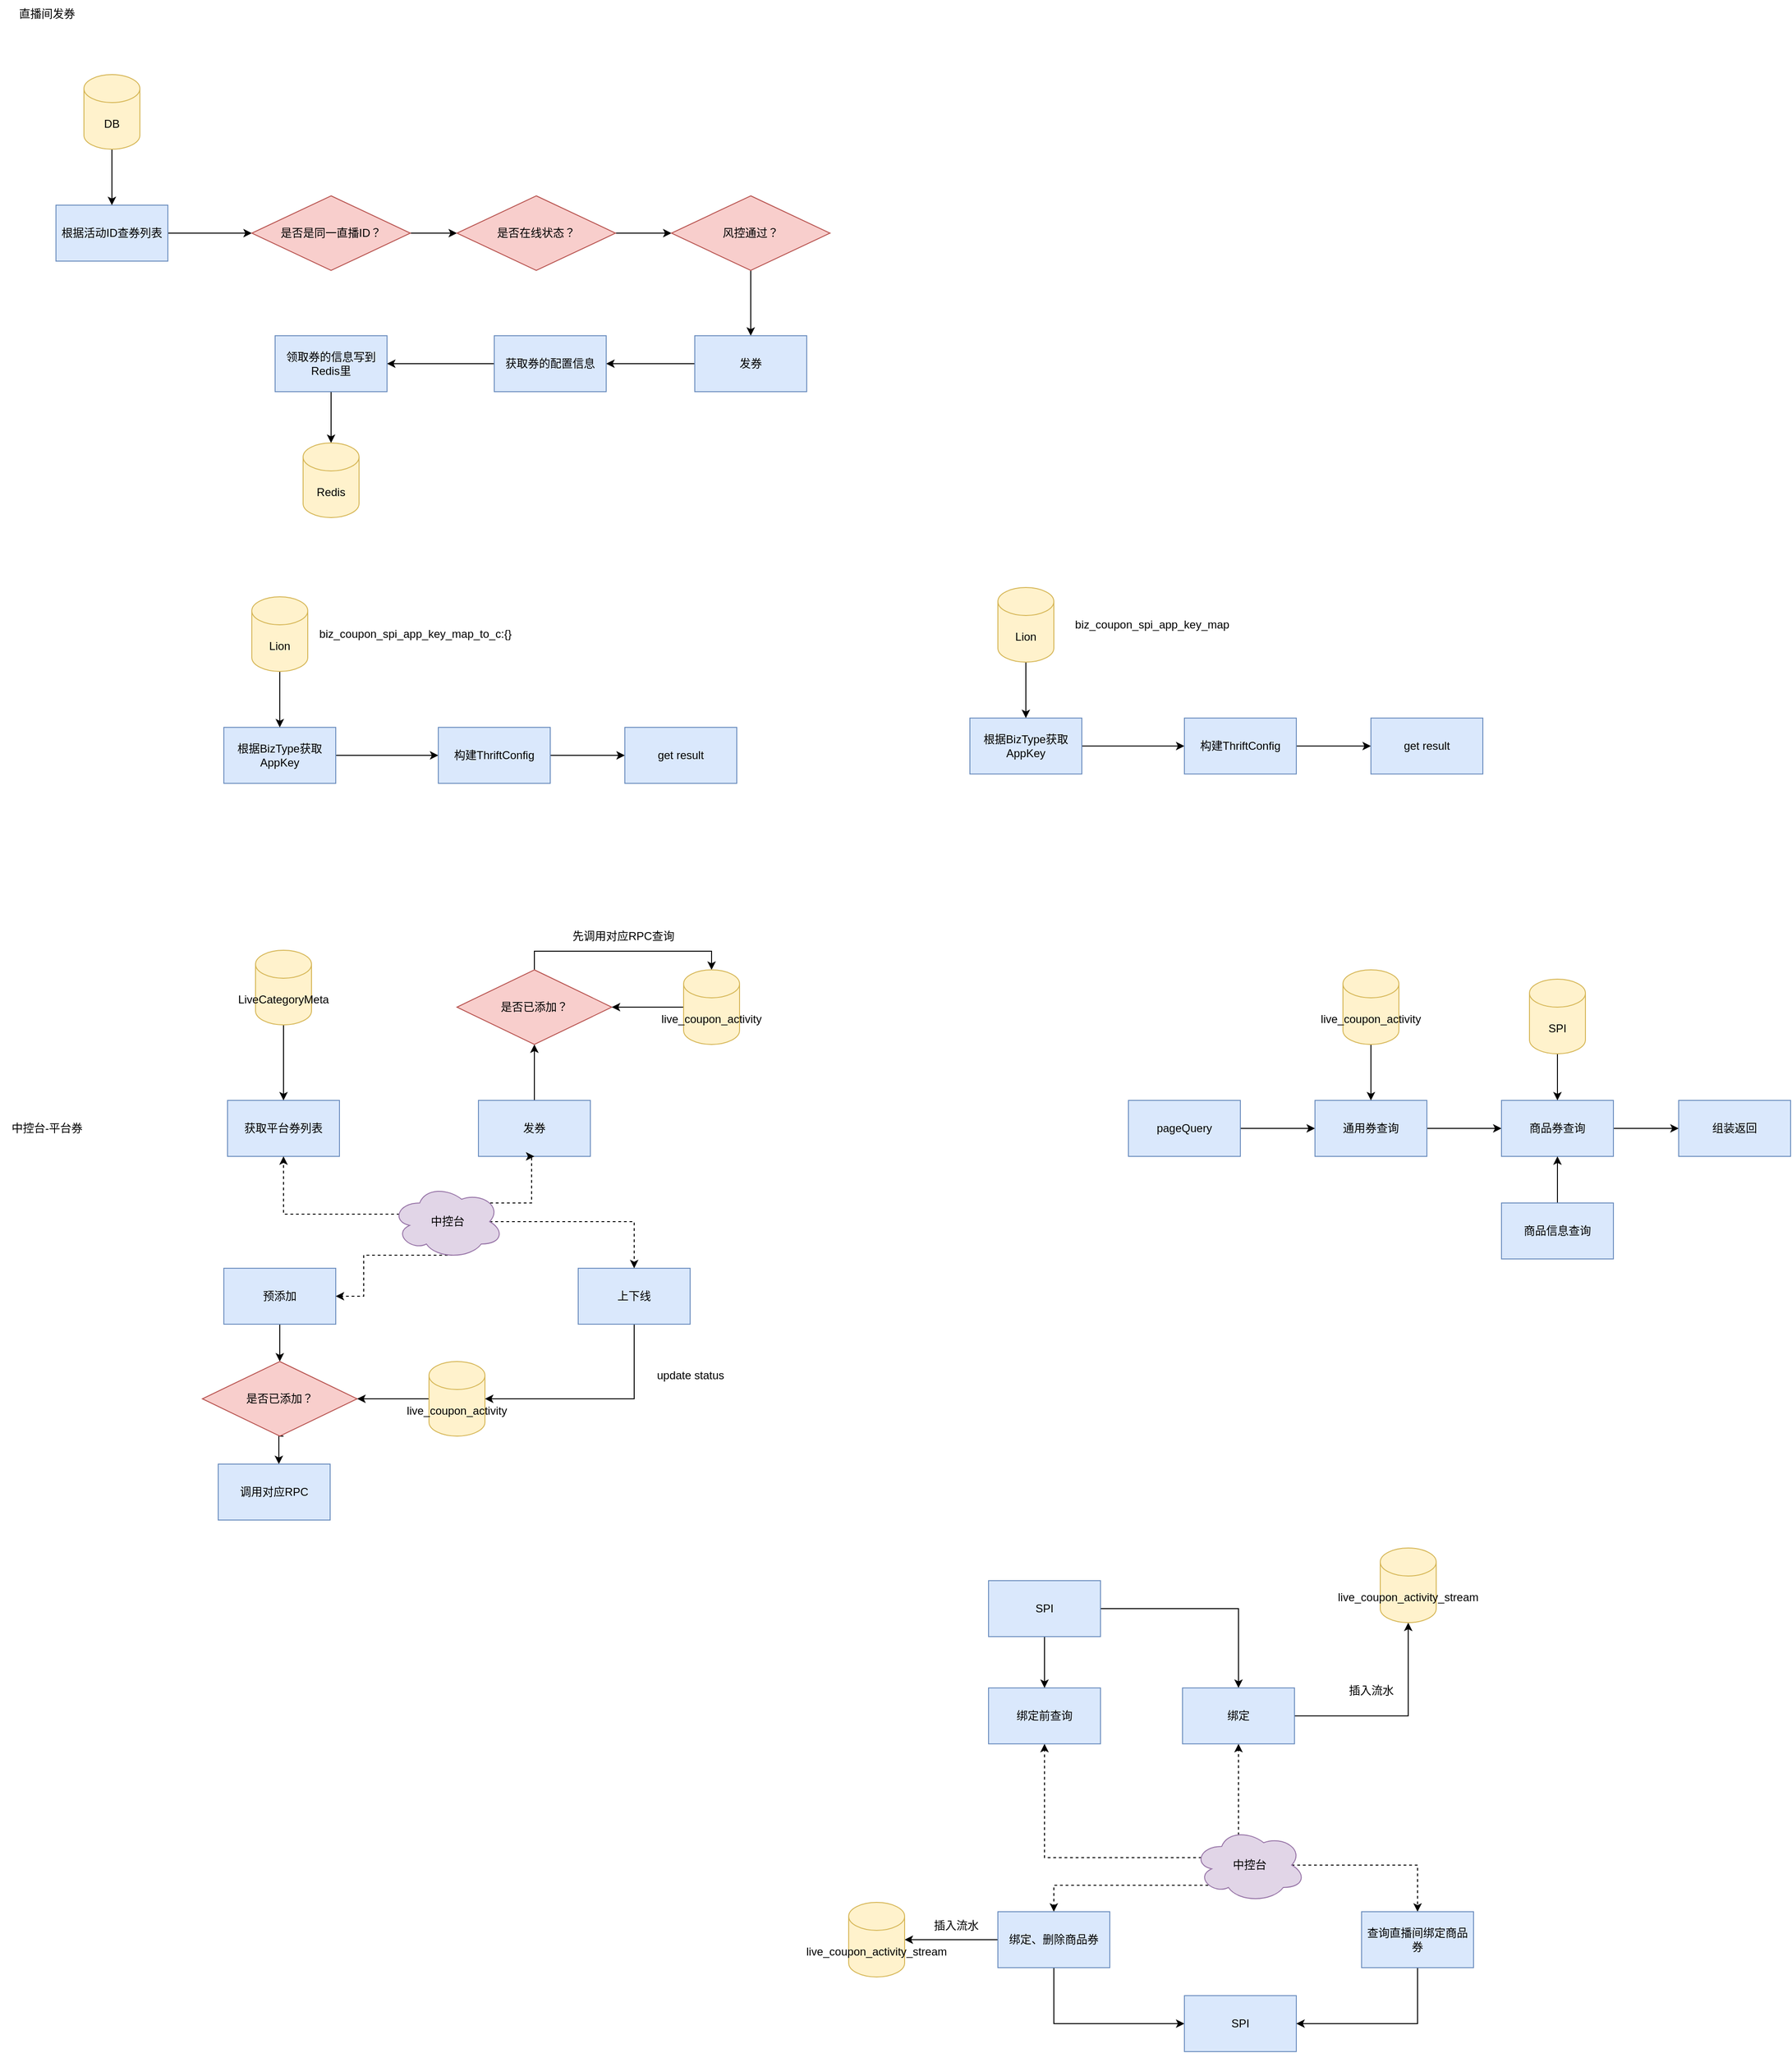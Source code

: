 <mxfile version="21.7.5" type="github">
  <diagram name="第 1 页" id="zgr502I-thZL9eDrCSQo">
    <mxGraphModel dx="2074" dy="1150" grid="1" gridSize="10" guides="1" tooltips="1" connect="1" arrows="1" fold="1" page="0" pageScale="1" pageWidth="827" pageHeight="1169" math="0" shadow="0">
      <root>
        <mxCell id="0" />
        <mxCell id="1" parent="0" />
        <mxCell id="zJy86OhnqWDiOwuOmrXa-5" style="edgeStyle=orthogonalEdgeStyle;rounded=0;orthogonalLoop=1;jettySize=auto;html=1;exitX=1;exitY=0.5;exitDx=0;exitDy=0;entryX=0;entryY=0.5;entryDx=0;entryDy=0;" parent="1" source="zJy86OhnqWDiOwuOmrXa-1" target="zJy86OhnqWDiOwuOmrXa-3" edge="1">
          <mxGeometry relative="1" as="geometry" />
        </mxCell>
        <mxCell id="zJy86OhnqWDiOwuOmrXa-1" value="根据活动ID查券列表" style="rounded=0;whiteSpace=wrap;html=1;fillColor=#dae8fc;strokeColor=#6c8ebf;" parent="1" vertex="1">
          <mxGeometry x="110" y="290" width="120" height="60" as="geometry" />
        </mxCell>
        <mxCell id="zJy86OhnqWDiOwuOmrXa-2" value="直播间发券" style="text;html=1;align=center;verticalAlign=middle;resizable=0;points=[];autosize=1;strokeColor=none;fillColor=none;" parent="1" vertex="1">
          <mxGeometry x="60" y="70" width="80" height="30" as="geometry" />
        </mxCell>
        <mxCell id="zJy86OhnqWDiOwuOmrXa-6" style="edgeStyle=orthogonalEdgeStyle;rounded=0;orthogonalLoop=1;jettySize=auto;html=1;exitX=1;exitY=0.5;exitDx=0;exitDy=0;entryX=0;entryY=0.5;entryDx=0;entryDy=0;" parent="1" source="zJy86OhnqWDiOwuOmrXa-3" target="zJy86OhnqWDiOwuOmrXa-4" edge="1">
          <mxGeometry relative="1" as="geometry" />
        </mxCell>
        <mxCell id="zJy86OhnqWDiOwuOmrXa-3" value="是否是同一直播ID？" style="rhombus;whiteSpace=wrap;html=1;fillColor=#f8cecc;strokeColor=#b85450;" parent="1" vertex="1">
          <mxGeometry x="320" y="280" width="170" height="80" as="geometry" />
        </mxCell>
        <mxCell id="zJy86OhnqWDiOwuOmrXa-8" style="edgeStyle=orthogonalEdgeStyle;rounded=0;orthogonalLoop=1;jettySize=auto;html=1;exitX=1;exitY=0.5;exitDx=0;exitDy=0;entryX=0;entryY=0.5;entryDx=0;entryDy=0;" parent="1" source="zJy86OhnqWDiOwuOmrXa-4" target="zJy86OhnqWDiOwuOmrXa-7" edge="1">
          <mxGeometry relative="1" as="geometry" />
        </mxCell>
        <mxCell id="zJy86OhnqWDiOwuOmrXa-4" value="是否在线状态？" style="rhombus;whiteSpace=wrap;html=1;fillColor=#f8cecc;strokeColor=#b85450;" parent="1" vertex="1">
          <mxGeometry x="540" y="280" width="170" height="80" as="geometry" />
        </mxCell>
        <mxCell id="zJy86OhnqWDiOwuOmrXa-13" style="edgeStyle=orthogonalEdgeStyle;rounded=0;orthogonalLoop=1;jettySize=auto;html=1;exitX=0.5;exitY=1;exitDx=0;exitDy=0;entryX=0.5;entryY=0;entryDx=0;entryDy=0;" parent="1" source="zJy86OhnqWDiOwuOmrXa-7" target="zJy86OhnqWDiOwuOmrXa-11" edge="1">
          <mxGeometry relative="1" as="geometry" />
        </mxCell>
        <mxCell id="zJy86OhnqWDiOwuOmrXa-7" value="风控通过？" style="rhombus;whiteSpace=wrap;html=1;fillColor=#f8cecc;strokeColor=#b85450;" parent="1" vertex="1">
          <mxGeometry x="770" y="280" width="170" height="80" as="geometry" />
        </mxCell>
        <mxCell id="zJy86OhnqWDiOwuOmrXa-10" style="edgeStyle=orthogonalEdgeStyle;rounded=0;orthogonalLoop=1;jettySize=auto;html=1;exitX=0.5;exitY=1;exitDx=0;exitDy=0;exitPerimeter=0;entryX=0.5;entryY=0;entryDx=0;entryDy=0;" parent="1" source="zJy86OhnqWDiOwuOmrXa-9" target="zJy86OhnqWDiOwuOmrXa-1" edge="1">
          <mxGeometry relative="1" as="geometry" />
        </mxCell>
        <mxCell id="zJy86OhnqWDiOwuOmrXa-9" value="DB" style="shape=cylinder3;whiteSpace=wrap;html=1;boundedLbl=1;backgroundOutline=1;size=15;fillColor=#fff2cc;strokeColor=#d6b656;" parent="1" vertex="1">
          <mxGeometry x="140" y="150" width="60" height="80" as="geometry" />
        </mxCell>
        <mxCell id="zJy86OhnqWDiOwuOmrXa-14" style="edgeStyle=orthogonalEdgeStyle;rounded=0;orthogonalLoop=1;jettySize=auto;html=1;exitX=0;exitY=0.5;exitDx=0;exitDy=0;entryX=1;entryY=0.5;entryDx=0;entryDy=0;" parent="1" source="zJy86OhnqWDiOwuOmrXa-11" target="zJy86OhnqWDiOwuOmrXa-12" edge="1">
          <mxGeometry relative="1" as="geometry" />
        </mxCell>
        <mxCell id="zJy86OhnqWDiOwuOmrXa-11" value="发券" style="rounded=0;whiteSpace=wrap;html=1;fillColor=#dae8fc;strokeColor=#6c8ebf;" parent="1" vertex="1">
          <mxGeometry x="795" y="430" width="120" height="60" as="geometry" />
        </mxCell>
        <mxCell id="zJy86OhnqWDiOwuOmrXa-18" style="edgeStyle=orthogonalEdgeStyle;rounded=0;orthogonalLoop=1;jettySize=auto;html=1;exitX=0;exitY=0.5;exitDx=0;exitDy=0;entryX=1;entryY=0.5;entryDx=0;entryDy=0;" parent="1" source="zJy86OhnqWDiOwuOmrXa-12" target="zJy86OhnqWDiOwuOmrXa-15" edge="1">
          <mxGeometry relative="1" as="geometry" />
        </mxCell>
        <mxCell id="zJy86OhnqWDiOwuOmrXa-12" value="获取券的配置信息" style="rounded=0;whiteSpace=wrap;html=1;fillColor=#dae8fc;strokeColor=#6c8ebf;" parent="1" vertex="1">
          <mxGeometry x="580" y="430" width="120" height="60" as="geometry" />
        </mxCell>
        <mxCell id="zJy86OhnqWDiOwuOmrXa-17" style="edgeStyle=orthogonalEdgeStyle;rounded=0;orthogonalLoop=1;jettySize=auto;html=1;exitX=0.5;exitY=1;exitDx=0;exitDy=0;entryX=0.5;entryY=0;entryDx=0;entryDy=0;entryPerimeter=0;" parent="1" source="zJy86OhnqWDiOwuOmrXa-15" target="zJy86OhnqWDiOwuOmrXa-16" edge="1">
          <mxGeometry relative="1" as="geometry" />
        </mxCell>
        <mxCell id="zJy86OhnqWDiOwuOmrXa-15" value="领取券的信息写到Redis里" style="rounded=0;whiteSpace=wrap;html=1;fillColor=#dae8fc;strokeColor=#6c8ebf;" parent="1" vertex="1">
          <mxGeometry x="345" y="430" width="120" height="60" as="geometry" />
        </mxCell>
        <mxCell id="zJy86OhnqWDiOwuOmrXa-16" value="Redis" style="shape=cylinder3;whiteSpace=wrap;html=1;boundedLbl=1;backgroundOutline=1;size=15;fillColor=#fff2cc;strokeColor=#d6b656;" parent="1" vertex="1">
          <mxGeometry x="375" y="545" width="60" height="80" as="geometry" />
        </mxCell>
        <mxCell id="P3cI4czv0VAM7IYChO-c-7" style="edgeStyle=orthogonalEdgeStyle;rounded=0;orthogonalLoop=1;jettySize=auto;html=1;exitX=1;exitY=0.5;exitDx=0;exitDy=0;entryX=0;entryY=0.5;entryDx=0;entryDy=0;" edge="1" parent="1" source="P3cI4czv0VAM7IYChO-c-1" target="P3cI4czv0VAM7IYChO-c-6">
          <mxGeometry relative="1" as="geometry" />
        </mxCell>
        <mxCell id="P3cI4czv0VAM7IYChO-c-1" value="根据BizType获取AppKey" style="rounded=0;whiteSpace=wrap;html=1;fillColor=#dae8fc;strokeColor=#6c8ebf;" vertex="1" parent="1">
          <mxGeometry x="290" y="850" width="120" height="60" as="geometry" />
        </mxCell>
        <mxCell id="P3cI4czv0VAM7IYChO-c-5" style="edgeStyle=orthogonalEdgeStyle;rounded=0;orthogonalLoop=1;jettySize=auto;html=1;exitX=0.5;exitY=1;exitDx=0;exitDy=0;exitPerimeter=0;entryX=0.5;entryY=0;entryDx=0;entryDy=0;" edge="1" parent="1" source="P3cI4czv0VAM7IYChO-c-2" target="P3cI4czv0VAM7IYChO-c-1">
          <mxGeometry relative="1" as="geometry" />
        </mxCell>
        <mxCell id="P3cI4czv0VAM7IYChO-c-2" value="Lion" style="shape=cylinder3;whiteSpace=wrap;html=1;boundedLbl=1;backgroundOutline=1;size=15;fillColor=#fff2cc;strokeColor=#d6b656;" vertex="1" parent="1">
          <mxGeometry x="320" y="710" width="60" height="80" as="geometry" />
        </mxCell>
        <mxCell id="P3cI4czv0VAM7IYChO-c-4" value="biz_coupon_spi_app_key_map_to_c:{}" style="text;html=1;align=center;verticalAlign=middle;resizable=0;points=[];autosize=1;strokeColor=none;fillColor=none;" vertex="1" parent="1">
          <mxGeometry x="380" y="735" width="230" height="30" as="geometry" />
        </mxCell>
        <mxCell id="P3cI4czv0VAM7IYChO-c-9" style="edgeStyle=orthogonalEdgeStyle;rounded=0;orthogonalLoop=1;jettySize=auto;html=1;exitX=1;exitY=0.5;exitDx=0;exitDy=0;entryX=0;entryY=0.5;entryDx=0;entryDy=0;" edge="1" parent="1" source="P3cI4czv0VAM7IYChO-c-6" target="P3cI4czv0VAM7IYChO-c-8">
          <mxGeometry relative="1" as="geometry" />
        </mxCell>
        <mxCell id="P3cI4czv0VAM7IYChO-c-6" value="构建ThriftConfig" style="rounded=0;whiteSpace=wrap;html=1;fillColor=#dae8fc;strokeColor=#6c8ebf;" vertex="1" parent="1">
          <mxGeometry x="520" y="850" width="120" height="60" as="geometry" />
        </mxCell>
        <mxCell id="P3cI4czv0VAM7IYChO-c-8" value="get result" style="rounded=0;whiteSpace=wrap;html=1;fillColor=#dae8fc;strokeColor=#6c8ebf;" vertex="1" parent="1">
          <mxGeometry x="720" y="850" width="120" height="60" as="geometry" />
        </mxCell>
        <mxCell id="P3cI4czv0VAM7IYChO-c-10" style="edgeStyle=orthogonalEdgeStyle;rounded=0;orthogonalLoop=1;jettySize=auto;html=1;exitX=1;exitY=0.5;exitDx=0;exitDy=0;entryX=0;entryY=0.5;entryDx=0;entryDy=0;" edge="1" parent="1" source="P3cI4czv0VAM7IYChO-c-11" target="P3cI4czv0VAM7IYChO-c-16">
          <mxGeometry relative="1" as="geometry" />
        </mxCell>
        <mxCell id="P3cI4czv0VAM7IYChO-c-11" value="根据BizType获取AppKey" style="rounded=0;whiteSpace=wrap;html=1;fillColor=#dae8fc;strokeColor=#6c8ebf;" vertex="1" parent="1">
          <mxGeometry x="1090" y="840" width="120" height="60" as="geometry" />
        </mxCell>
        <mxCell id="P3cI4czv0VAM7IYChO-c-12" style="edgeStyle=orthogonalEdgeStyle;rounded=0;orthogonalLoop=1;jettySize=auto;html=1;exitX=0.5;exitY=1;exitDx=0;exitDy=0;exitPerimeter=0;entryX=0.5;entryY=0;entryDx=0;entryDy=0;" edge="1" parent="1" source="P3cI4czv0VAM7IYChO-c-13" target="P3cI4czv0VAM7IYChO-c-11">
          <mxGeometry relative="1" as="geometry" />
        </mxCell>
        <mxCell id="P3cI4czv0VAM7IYChO-c-13" value="Lion" style="shape=cylinder3;whiteSpace=wrap;html=1;boundedLbl=1;backgroundOutline=1;size=15;fillColor=#fff2cc;strokeColor=#d6b656;" vertex="1" parent="1">
          <mxGeometry x="1120" y="700" width="60" height="80" as="geometry" />
        </mxCell>
        <mxCell id="P3cI4czv0VAM7IYChO-c-14" value="biz_coupon_spi_app_key_map" style="text;html=1;align=center;verticalAlign=middle;resizable=0;points=[];autosize=1;strokeColor=none;fillColor=none;" vertex="1" parent="1">
          <mxGeometry x="1190" y="725" width="190" height="30" as="geometry" />
        </mxCell>
        <mxCell id="P3cI4czv0VAM7IYChO-c-15" style="edgeStyle=orthogonalEdgeStyle;rounded=0;orthogonalLoop=1;jettySize=auto;html=1;exitX=1;exitY=0.5;exitDx=0;exitDy=0;entryX=0;entryY=0.5;entryDx=0;entryDy=0;" edge="1" parent="1" source="P3cI4czv0VAM7IYChO-c-16" target="P3cI4czv0VAM7IYChO-c-17">
          <mxGeometry relative="1" as="geometry" />
        </mxCell>
        <mxCell id="P3cI4czv0VAM7IYChO-c-16" value="构建ThriftConfig" style="rounded=0;whiteSpace=wrap;html=1;fillColor=#dae8fc;strokeColor=#6c8ebf;" vertex="1" parent="1">
          <mxGeometry x="1320" y="840" width="120" height="60" as="geometry" />
        </mxCell>
        <mxCell id="P3cI4czv0VAM7IYChO-c-17" value="get result" style="rounded=0;whiteSpace=wrap;html=1;fillColor=#dae8fc;strokeColor=#6c8ebf;" vertex="1" parent="1">
          <mxGeometry x="1520" y="840" width="120" height="60" as="geometry" />
        </mxCell>
        <mxCell id="P3cI4czv0VAM7IYChO-c-18" value="中控台-平台券" style="text;html=1;align=center;verticalAlign=middle;resizable=0;points=[];autosize=1;strokeColor=none;fillColor=none;" vertex="1" parent="1">
          <mxGeometry x="50" y="1265" width="100" height="30" as="geometry" />
        </mxCell>
        <mxCell id="P3cI4czv0VAM7IYChO-c-19" value="获取平台券列表" style="rounded=0;whiteSpace=wrap;html=1;fillColor=#dae8fc;strokeColor=#6c8ebf;" vertex="1" parent="1">
          <mxGeometry x="294" y="1250" width="120" height="60" as="geometry" />
        </mxCell>
        <mxCell id="P3cI4czv0VAM7IYChO-c-21" style="edgeStyle=orthogonalEdgeStyle;rounded=0;orthogonalLoop=1;jettySize=auto;html=1;exitX=0.5;exitY=1;exitDx=0;exitDy=0;exitPerimeter=0;entryX=0.5;entryY=0;entryDx=0;entryDy=0;" edge="1" parent="1" source="P3cI4czv0VAM7IYChO-c-20" target="P3cI4czv0VAM7IYChO-c-19">
          <mxGeometry relative="1" as="geometry" />
        </mxCell>
        <mxCell id="P3cI4czv0VAM7IYChO-c-20" value="LiveCategoryMeta" style="shape=cylinder3;whiteSpace=wrap;html=1;boundedLbl=1;backgroundOutline=1;size=15;fillColor=#fff2cc;strokeColor=#d6b656;" vertex="1" parent="1">
          <mxGeometry x="324" y="1089" width="60" height="80" as="geometry" />
        </mxCell>
        <mxCell id="P3cI4czv0VAM7IYChO-c-26" style="edgeStyle=orthogonalEdgeStyle;rounded=0;orthogonalLoop=1;jettySize=auto;html=1;exitX=0.5;exitY=1;exitDx=0;exitDy=0;entryX=0.5;entryY=0;entryDx=0;entryDy=0;" edge="1" parent="1" source="P3cI4czv0VAM7IYChO-c-22" target="P3cI4czv0VAM7IYChO-c-25">
          <mxGeometry relative="1" as="geometry" />
        </mxCell>
        <mxCell id="P3cI4czv0VAM7IYChO-c-22" value="预添加" style="rounded=0;whiteSpace=wrap;html=1;fillColor=#dae8fc;strokeColor=#6c8ebf;" vertex="1" parent="1">
          <mxGeometry x="290" y="1430" width="120" height="60" as="geometry" />
        </mxCell>
        <mxCell id="P3cI4czv0VAM7IYChO-c-27" style="edgeStyle=orthogonalEdgeStyle;rounded=0;orthogonalLoop=1;jettySize=auto;html=1;exitX=0.5;exitY=1;exitDx=0;exitDy=0;entryX=0.5;entryY=0;entryDx=0;entryDy=0;entryPerimeter=0;" edge="1" parent="1">
          <mxGeometry relative="1" as="geometry">
            <mxPoint x="354" y="1610" as="sourcePoint" />
            <mxPoint x="349" y="1640" as="targetPoint" />
          </mxGeometry>
        </mxCell>
        <mxCell id="P3cI4czv0VAM7IYChO-c-25" value="是否已添加？" style="rhombus;whiteSpace=wrap;html=1;fillColor=#f8cecc;strokeColor=#b85450;" vertex="1" parent="1">
          <mxGeometry x="267" y="1530" width="166" height="80" as="geometry" />
        </mxCell>
        <mxCell id="P3cI4czv0VAM7IYChO-c-29" style="edgeStyle=orthogonalEdgeStyle;rounded=0;orthogonalLoop=1;jettySize=auto;html=1;exitX=0;exitY=0.5;exitDx=0;exitDy=0;exitPerimeter=0;entryX=1;entryY=0.5;entryDx=0;entryDy=0;" edge="1" parent="1" source="P3cI4czv0VAM7IYChO-c-28" target="P3cI4czv0VAM7IYChO-c-25">
          <mxGeometry relative="1" as="geometry" />
        </mxCell>
        <mxCell id="P3cI4czv0VAM7IYChO-c-28" value="live_coupon_activity" style="shape=cylinder3;whiteSpace=wrap;html=1;boundedLbl=1;backgroundOutline=1;size=15;fillColor=#fff2cc;strokeColor=#d6b656;" vertex="1" parent="1">
          <mxGeometry x="510" y="1530" width="60" height="80" as="geometry" />
        </mxCell>
        <mxCell id="P3cI4czv0VAM7IYChO-c-30" value="调用对应RPC" style="rounded=0;whiteSpace=wrap;html=1;fillColor=#dae8fc;strokeColor=#6c8ebf;" vertex="1" parent="1">
          <mxGeometry x="284" y="1640" width="120" height="60" as="geometry" />
        </mxCell>
        <mxCell id="P3cI4czv0VAM7IYChO-c-35" style="edgeStyle=orthogonalEdgeStyle;rounded=0;orthogonalLoop=1;jettySize=auto;html=1;exitX=0.5;exitY=0;exitDx=0;exitDy=0;entryX=0.5;entryY=1;entryDx=0;entryDy=0;" edge="1" parent="1" source="P3cI4czv0VAM7IYChO-c-31" target="P3cI4czv0VAM7IYChO-c-32">
          <mxGeometry relative="1" as="geometry" />
        </mxCell>
        <mxCell id="P3cI4czv0VAM7IYChO-c-31" value="发券" style="rounded=0;whiteSpace=wrap;html=1;fillColor=#dae8fc;strokeColor=#6c8ebf;" vertex="1" parent="1">
          <mxGeometry x="563" y="1250" width="120" height="60" as="geometry" />
        </mxCell>
        <mxCell id="P3cI4czv0VAM7IYChO-c-36" style="edgeStyle=orthogonalEdgeStyle;rounded=0;orthogonalLoop=1;jettySize=auto;html=1;exitX=0.5;exitY=0;exitDx=0;exitDy=0;entryX=0.5;entryY=0;entryDx=0;entryDy=0;entryPerimeter=0;" edge="1" parent="1" source="P3cI4czv0VAM7IYChO-c-32" target="P3cI4czv0VAM7IYChO-c-33">
          <mxGeometry relative="1" as="geometry" />
        </mxCell>
        <mxCell id="P3cI4czv0VAM7IYChO-c-32" value="是否已添加？" style="rhombus;whiteSpace=wrap;html=1;fillColor=#f8cecc;strokeColor=#b85450;" vertex="1" parent="1">
          <mxGeometry x="540" y="1110" width="166" height="80" as="geometry" />
        </mxCell>
        <mxCell id="P3cI4czv0VAM7IYChO-c-34" style="edgeStyle=orthogonalEdgeStyle;rounded=0;orthogonalLoop=1;jettySize=auto;html=1;exitX=0;exitY=0.5;exitDx=0;exitDy=0;exitPerimeter=0;entryX=1;entryY=0.5;entryDx=0;entryDy=0;" edge="1" parent="1" source="P3cI4czv0VAM7IYChO-c-33" target="P3cI4czv0VAM7IYChO-c-32">
          <mxGeometry relative="1" as="geometry">
            <mxPoint x="723" y="1150" as="targetPoint" />
          </mxGeometry>
        </mxCell>
        <mxCell id="P3cI4czv0VAM7IYChO-c-33" value="live_coupon_activity" style="shape=cylinder3;whiteSpace=wrap;html=1;boundedLbl=1;backgroundOutline=1;size=15;fillColor=#fff2cc;strokeColor=#d6b656;" vertex="1" parent="1">
          <mxGeometry x="783" y="1110" width="60" height="80" as="geometry" />
        </mxCell>
        <mxCell id="P3cI4czv0VAM7IYChO-c-37" value="先调用对应RPC查询" style="text;html=1;align=center;verticalAlign=middle;resizable=0;points=[];autosize=1;strokeColor=none;fillColor=none;" vertex="1" parent="1">
          <mxGeometry x="653" y="1059" width="130" height="30" as="geometry" />
        </mxCell>
        <mxCell id="P3cI4czv0VAM7IYChO-c-39" style="edgeStyle=orthogonalEdgeStyle;rounded=0;orthogonalLoop=1;jettySize=auto;html=1;exitX=0.5;exitY=1;exitDx=0;exitDy=0;entryX=1;entryY=0.5;entryDx=0;entryDy=0;entryPerimeter=0;" edge="1" parent="1" source="P3cI4czv0VAM7IYChO-c-38" target="P3cI4czv0VAM7IYChO-c-28">
          <mxGeometry relative="1" as="geometry" />
        </mxCell>
        <mxCell id="P3cI4czv0VAM7IYChO-c-38" value="上下线" style="rounded=0;whiteSpace=wrap;html=1;fillColor=#dae8fc;strokeColor=#6c8ebf;" vertex="1" parent="1">
          <mxGeometry x="670" y="1430" width="120" height="60" as="geometry" />
        </mxCell>
        <mxCell id="P3cI4czv0VAM7IYChO-c-40" value="update status" style="text;html=1;align=center;verticalAlign=middle;resizable=0;points=[];autosize=1;strokeColor=none;fillColor=none;" vertex="1" parent="1">
          <mxGeometry x="740" y="1530" width="100" height="30" as="geometry" />
        </mxCell>
        <mxCell id="P3cI4czv0VAM7IYChO-c-43" style="edgeStyle=orthogonalEdgeStyle;rounded=0;orthogonalLoop=1;jettySize=auto;html=1;exitX=0.07;exitY=0.4;exitDx=0;exitDy=0;exitPerimeter=0;entryX=0.5;entryY=1;entryDx=0;entryDy=0;dashed=1;" edge="1" parent="1" source="P3cI4czv0VAM7IYChO-c-42" target="P3cI4czv0VAM7IYChO-c-19">
          <mxGeometry relative="1" as="geometry" />
        </mxCell>
        <mxCell id="P3cI4czv0VAM7IYChO-c-44" style="edgeStyle=orthogonalEdgeStyle;rounded=0;orthogonalLoop=1;jettySize=auto;html=1;exitX=0.55;exitY=0.95;exitDx=0;exitDy=0;exitPerimeter=0;entryX=1;entryY=0.5;entryDx=0;entryDy=0;dashed=1;" edge="1" parent="1" source="P3cI4czv0VAM7IYChO-c-42" target="P3cI4czv0VAM7IYChO-c-22">
          <mxGeometry relative="1" as="geometry" />
        </mxCell>
        <mxCell id="P3cI4czv0VAM7IYChO-c-45" style="edgeStyle=orthogonalEdgeStyle;rounded=0;orthogonalLoop=1;jettySize=auto;html=1;exitX=0.88;exitY=0.25;exitDx=0;exitDy=0;exitPerimeter=0;dashed=1;entryX=0.5;entryY=1;entryDx=0;entryDy=0;" edge="1" parent="1" source="P3cI4czv0VAM7IYChO-c-42" target="P3cI4czv0VAM7IYChO-c-31">
          <mxGeometry relative="1" as="geometry">
            <mxPoint x="610" y="1320" as="targetPoint" />
            <Array as="points">
              <mxPoint x="620" y="1360" />
              <mxPoint x="620" y="1310" />
            </Array>
          </mxGeometry>
        </mxCell>
        <mxCell id="P3cI4czv0VAM7IYChO-c-46" style="edgeStyle=orthogonalEdgeStyle;rounded=0;orthogonalLoop=1;jettySize=auto;html=1;exitX=0.875;exitY=0.5;exitDx=0;exitDy=0;exitPerimeter=0;entryX=0.5;entryY=0;entryDx=0;entryDy=0;dashed=1;" edge="1" parent="1" source="P3cI4czv0VAM7IYChO-c-42" target="P3cI4czv0VAM7IYChO-c-38">
          <mxGeometry relative="1" as="geometry" />
        </mxCell>
        <mxCell id="P3cI4czv0VAM7IYChO-c-42" value="中控台" style="ellipse;shape=cloud;whiteSpace=wrap;html=1;fillColor=#e1d5e7;strokeColor=#9673a6;" vertex="1" parent="1">
          <mxGeometry x="470" y="1340" width="120" height="80" as="geometry" />
        </mxCell>
        <mxCell id="P3cI4czv0VAM7IYChO-c-51" style="edgeStyle=orthogonalEdgeStyle;rounded=0;orthogonalLoop=1;jettySize=auto;html=1;exitX=1;exitY=0.5;exitDx=0;exitDy=0;entryX=0;entryY=0.5;entryDx=0;entryDy=0;" edge="1" parent="1" source="P3cI4czv0VAM7IYChO-c-47" target="P3cI4czv0VAM7IYChO-c-48">
          <mxGeometry relative="1" as="geometry" />
        </mxCell>
        <mxCell id="P3cI4czv0VAM7IYChO-c-47" value="pageQuery" style="rounded=0;whiteSpace=wrap;html=1;fillColor=#dae8fc;strokeColor=#6c8ebf;" vertex="1" parent="1">
          <mxGeometry x="1260" y="1250" width="120" height="60" as="geometry" />
        </mxCell>
        <mxCell id="P3cI4czv0VAM7IYChO-c-53" style="edgeStyle=orthogonalEdgeStyle;rounded=0;orthogonalLoop=1;jettySize=auto;html=1;exitX=1;exitY=0.5;exitDx=0;exitDy=0;entryX=0;entryY=0.5;entryDx=0;entryDy=0;" edge="1" parent="1" source="P3cI4czv0VAM7IYChO-c-48" target="P3cI4czv0VAM7IYChO-c-52">
          <mxGeometry relative="1" as="geometry" />
        </mxCell>
        <mxCell id="P3cI4czv0VAM7IYChO-c-48" value="通用券查询" style="rounded=0;whiteSpace=wrap;html=1;fillColor=#dae8fc;strokeColor=#6c8ebf;" vertex="1" parent="1">
          <mxGeometry x="1460" y="1250" width="120" height="60" as="geometry" />
        </mxCell>
        <mxCell id="P3cI4czv0VAM7IYChO-c-50" style="edgeStyle=orthogonalEdgeStyle;rounded=0;orthogonalLoop=1;jettySize=auto;html=1;exitX=0.5;exitY=1;exitDx=0;exitDy=0;exitPerimeter=0;entryX=0.5;entryY=0;entryDx=0;entryDy=0;" edge="1" parent="1" source="P3cI4czv0VAM7IYChO-c-49" target="P3cI4czv0VAM7IYChO-c-48">
          <mxGeometry relative="1" as="geometry" />
        </mxCell>
        <mxCell id="P3cI4czv0VAM7IYChO-c-49" value="live_coupon_activity" style="shape=cylinder3;whiteSpace=wrap;html=1;boundedLbl=1;backgroundOutline=1;size=15;fillColor=#fff2cc;strokeColor=#d6b656;" vertex="1" parent="1">
          <mxGeometry x="1490" y="1110" width="60" height="80" as="geometry" />
        </mxCell>
        <mxCell id="P3cI4czv0VAM7IYChO-c-57" style="edgeStyle=orthogonalEdgeStyle;rounded=0;orthogonalLoop=1;jettySize=auto;html=1;exitX=1;exitY=0.5;exitDx=0;exitDy=0;entryX=0;entryY=0.5;entryDx=0;entryDy=0;" edge="1" parent="1" source="P3cI4czv0VAM7IYChO-c-52" target="P3cI4czv0VAM7IYChO-c-56">
          <mxGeometry relative="1" as="geometry" />
        </mxCell>
        <mxCell id="P3cI4czv0VAM7IYChO-c-52" value="商品券查询" style="rounded=0;whiteSpace=wrap;html=1;fillColor=#dae8fc;strokeColor=#6c8ebf;" vertex="1" parent="1">
          <mxGeometry x="1660" y="1250" width="120" height="60" as="geometry" />
        </mxCell>
        <mxCell id="P3cI4czv0VAM7IYChO-c-55" style="edgeStyle=orthogonalEdgeStyle;rounded=0;orthogonalLoop=1;jettySize=auto;html=1;exitX=0.5;exitY=1;exitDx=0;exitDy=0;exitPerimeter=0;entryX=0.5;entryY=0;entryDx=0;entryDy=0;" edge="1" parent="1" source="P3cI4czv0VAM7IYChO-c-54" target="P3cI4czv0VAM7IYChO-c-52">
          <mxGeometry relative="1" as="geometry" />
        </mxCell>
        <mxCell id="P3cI4czv0VAM7IYChO-c-54" value="SPI" style="shape=cylinder3;whiteSpace=wrap;html=1;boundedLbl=1;backgroundOutline=1;size=15;fillColor=#fff2cc;strokeColor=#d6b656;" vertex="1" parent="1">
          <mxGeometry x="1690" y="1120" width="60" height="80" as="geometry" />
        </mxCell>
        <mxCell id="P3cI4czv0VAM7IYChO-c-56" value="组装返回" style="rounded=0;whiteSpace=wrap;html=1;fillColor=#dae8fc;strokeColor=#6c8ebf;" vertex="1" parent="1">
          <mxGeometry x="1850" y="1250" width="120" height="60" as="geometry" />
        </mxCell>
        <mxCell id="P3cI4czv0VAM7IYChO-c-59" style="edgeStyle=orthogonalEdgeStyle;rounded=0;orthogonalLoop=1;jettySize=auto;html=1;exitX=0.5;exitY=0;exitDx=0;exitDy=0;entryX=0.5;entryY=1;entryDx=0;entryDy=0;" edge="1" parent="1" source="P3cI4czv0VAM7IYChO-c-58" target="P3cI4czv0VAM7IYChO-c-52">
          <mxGeometry relative="1" as="geometry" />
        </mxCell>
        <mxCell id="P3cI4czv0VAM7IYChO-c-58" value="商品信息查询" style="rounded=0;whiteSpace=wrap;html=1;fillColor=#dae8fc;strokeColor=#6c8ebf;" vertex="1" parent="1">
          <mxGeometry x="1660" y="1360" width="120" height="60" as="geometry" />
        </mxCell>
        <mxCell id="P3cI4czv0VAM7IYChO-c-78" style="edgeStyle=orthogonalEdgeStyle;rounded=0;orthogonalLoop=1;jettySize=auto;html=1;exitX=0.07;exitY=0.4;exitDx=0;exitDy=0;exitPerimeter=0;entryX=0.5;entryY=1;entryDx=0;entryDy=0;dashed=1;" edge="1" parent="1" source="P3cI4czv0VAM7IYChO-c-60" target="P3cI4czv0VAM7IYChO-c-61">
          <mxGeometry relative="1" as="geometry" />
        </mxCell>
        <mxCell id="P3cI4czv0VAM7IYChO-c-79" style="edgeStyle=orthogonalEdgeStyle;rounded=0;orthogonalLoop=1;jettySize=auto;html=1;exitX=0.13;exitY=0.77;exitDx=0;exitDy=0;exitPerimeter=0;entryX=0.5;entryY=0;entryDx=0;entryDy=0;dashed=1;" edge="1" parent="1" source="P3cI4czv0VAM7IYChO-c-60" target="P3cI4czv0VAM7IYChO-c-69">
          <mxGeometry relative="1" as="geometry" />
        </mxCell>
        <mxCell id="P3cI4czv0VAM7IYChO-c-80" style="edgeStyle=orthogonalEdgeStyle;rounded=0;orthogonalLoop=1;jettySize=auto;html=1;exitX=0.4;exitY=0.1;exitDx=0;exitDy=0;exitPerimeter=0;entryX=0.5;entryY=1;entryDx=0;entryDy=0;dashed=1;" edge="1" parent="1" source="P3cI4czv0VAM7IYChO-c-60" target="P3cI4czv0VAM7IYChO-c-64">
          <mxGeometry relative="1" as="geometry" />
        </mxCell>
        <mxCell id="P3cI4czv0VAM7IYChO-c-81" style="edgeStyle=orthogonalEdgeStyle;rounded=0;orthogonalLoop=1;jettySize=auto;html=1;exitX=0.875;exitY=0.5;exitDx=0;exitDy=0;exitPerimeter=0;entryX=0.5;entryY=0;entryDx=0;entryDy=0;dashed=1;" edge="1" parent="1" source="P3cI4czv0VAM7IYChO-c-60" target="P3cI4czv0VAM7IYChO-c-75">
          <mxGeometry relative="1" as="geometry" />
        </mxCell>
        <mxCell id="P3cI4czv0VAM7IYChO-c-60" value="中控台" style="ellipse;shape=cloud;whiteSpace=wrap;html=1;fillColor=#e1d5e7;strokeColor=#9673a6;" vertex="1" parent="1">
          <mxGeometry x="1330" y="2030" width="120" height="80" as="geometry" />
        </mxCell>
        <mxCell id="P3cI4czv0VAM7IYChO-c-61" value="绑定前查询" style="rounded=0;whiteSpace=wrap;html=1;fillColor=#dae8fc;strokeColor=#6c8ebf;" vertex="1" parent="1">
          <mxGeometry x="1110" y="1880" width="120" height="60" as="geometry" />
        </mxCell>
        <mxCell id="P3cI4czv0VAM7IYChO-c-63" style="edgeStyle=orthogonalEdgeStyle;rounded=0;orthogonalLoop=1;jettySize=auto;html=1;exitX=0.5;exitY=1;exitDx=0;exitDy=0;entryX=0.5;entryY=0;entryDx=0;entryDy=0;" edge="1" parent="1" source="P3cI4czv0VAM7IYChO-c-62" target="P3cI4czv0VAM7IYChO-c-61">
          <mxGeometry relative="1" as="geometry" />
        </mxCell>
        <mxCell id="P3cI4czv0VAM7IYChO-c-65" style="edgeStyle=orthogonalEdgeStyle;rounded=0;orthogonalLoop=1;jettySize=auto;html=1;exitX=1;exitY=0.5;exitDx=0;exitDy=0;entryX=0.5;entryY=0;entryDx=0;entryDy=0;" edge="1" parent="1" source="P3cI4czv0VAM7IYChO-c-62" target="P3cI4czv0VAM7IYChO-c-64">
          <mxGeometry relative="1" as="geometry" />
        </mxCell>
        <mxCell id="P3cI4czv0VAM7IYChO-c-62" value="SPI" style="rounded=0;whiteSpace=wrap;html=1;fillColor=#dae8fc;strokeColor=#6c8ebf;" vertex="1" parent="1">
          <mxGeometry x="1110" y="1765" width="120" height="60" as="geometry" />
        </mxCell>
        <mxCell id="P3cI4czv0VAM7IYChO-c-67" style="edgeStyle=orthogonalEdgeStyle;rounded=0;orthogonalLoop=1;jettySize=auto;html=1;exitX=1;exitY=0.5;exitDx=0;exitDy=0;entryX=0.5;entryY=1;entryDx=0;entryDy=0;entryPerimeter=0;" edge="1" parent="1" source="P3cI4czv0VAM7IYChO-c-64" target="P3cI4czv0VAM7IYChO-c-66">
          <mxGeometry relative="1" as="geometry" />
        </mxCell>
        <mxCell id="P3cI4czv0VAM7IYChO-c-64" value="绑定" style="rounded=0;whiteSpace=wrap;html=1;fillColor=#dae8fc;strokeColor=#6c8ebf;" vertex="1" parent="1">
          <mxGeometry x="1318" y="1880" width="120" height="60" as="geometry" />
        </mxCell>
        <mxCell id="P3cI4czv0VAM7IYChO-c-66" value="live_coupon_activity_stream" style="shape=cylinder3;whiteSpace=wrap;html=1;boundedLbl=1;backgroundOutline=1;size=15;fillColor=#fff2cc;strokeColor=#d6b656;" vertex="1" parent="1">
          <mxGeometry x="1530" y="1730" width="60" height="80" as="geometry" />
        </mxCell>
        <mxCell id="P3cI4czv0VAM7IYChO-c-68" value="插入流水" style="text;html=1;align=center;verticalAlign=middle;resizable=0;points=[];autosize=1;strokeColor=none;fillColor=none;" vertex="1" parent="1">
          <mxGeometry x="1485" y="1868" width="70" height="30" as="geometry" />
        </mxCell>
        <mxCell id="P3cI4czv0VAM7IYChO-c-73" style="edgeStyle=orthogonalEdgeStyle;rounded=0;orthogonalLoop=1;jettySize=auto;html=1;exitX=0;exitY=0.5;exitDx=0;exitDy=0;entryX=1;entryY=0.5;entryDx=0;entryDy=0;entryPerimeter=0;" edge="1" parent="1" source="P3cI4czv0VAM7IYChO-c-69" target="P3cI4czv0VAM7IYChO-c-72">
          <mxGeometry relative="1" as="geometry" />
        </mxCell>
        <mxCell id="P3cI4czv0VAM7IYChO-c-82" style="edgeStyle=orthogonalEdgeStyle;rounded=0;orthogonalLoop=1;jettySize=auto;html=1;exitX=0.5;exitY=1;exitDx=0;exitDy=0;entryX=0;entryY=0.5;entryDx=0;entryDy=0;" edge="1" parent="1" source="P3cI4czv0VAM7IYChO-c-69" target="P3cI4czv0VAM7IYChO-c-70">
          <mxGeometry relative="1" as="geometry" />
        </mxCell>
        <mxCell id="P3cI4czv0VAM7IYChO-c-69" value="绑定、删除商品券" style="rounded=0;whiteSpace=wrap;html=1;fillColor=#dae8fc;strokeColor=#6c8ebf;" vertex="1" parent="1">
          <mxGeometry x="1120" y="2120" width="120" height="60" as="geometry" />
        </mxCell>
        <mxCell id="P3cI4czv0VAM7IYChO-c-70" value="SPI" style="rounded=0;whiteSpace=wrap;html=1;fillColor=#dae8fc;strokeColor=#6c8ebf;" vertex="1" parent="1">
          <mxGeometry x="1320" y="2210" width="120" height="60" as="geometry" />
        </mxCell>
        <mxCell id="P3cI4czv0VAM7IYChO-c-72" value="live_coupon_activity_stream" style="shape=cylinder3;whiteSpace=wrap;html=1;boundedLbl=1;backgroundOutline=1;size=15;fillColor=#fff2cc;strokeColor=#d6b656;" vertex="1" parent="1">
          <mxGeometry x="960" y="2110" width="60" height="80" as="geometry" />
        </mxCell>
        <mxCell id="P3cI4czv0VAM7IYChO-c-74" value="插入流水" style="text;html=1;align=center;verticalAlign=middle;resizable=0;points=[];autosize=1;strokeColor=none;fillColor=none;" vertex="1" parent="1">
          <mxGeometry x="1040" y="2120" width="70" height="30" as="geometry" />
        </mxCell>
        <mxCell id="P3cI4czv0VAM7IYChO-c-83" style="edgeStyle=orthogonalEdgeStyle;rounded=0;orthogonalLoop=1;jettySize=auto;html=1;exitX=0.5;exitY=1;exitDx=0;exitDy=0;entryX=1;entryY=0.5;entryDx=0;entryDy=0;" edge="1" parent="1" source="P3cI4czv0VAM7IYChO-c-75" target="P3cI4czv0VAM7IYChO-c-70">
          <mxGeometry relative="1" as="geometry" />
        </mxCell>
        <mxCell id="P3cI4czv0VAM7IYChO-c-75" value="查询直播间绑定商品券" style="rounded=0;whiteSpace=wrap;html=1;fillColor=#dae8fc;strokeColor=#6c8ebf;" vertex="1" parent="1">
          <mxGeometry x="1510" y="2120" width="120" height="60" as="geometry" />
        </mxCell>
      </root>
    </mxGraphModel>
  </diagram>
</mxfile>
